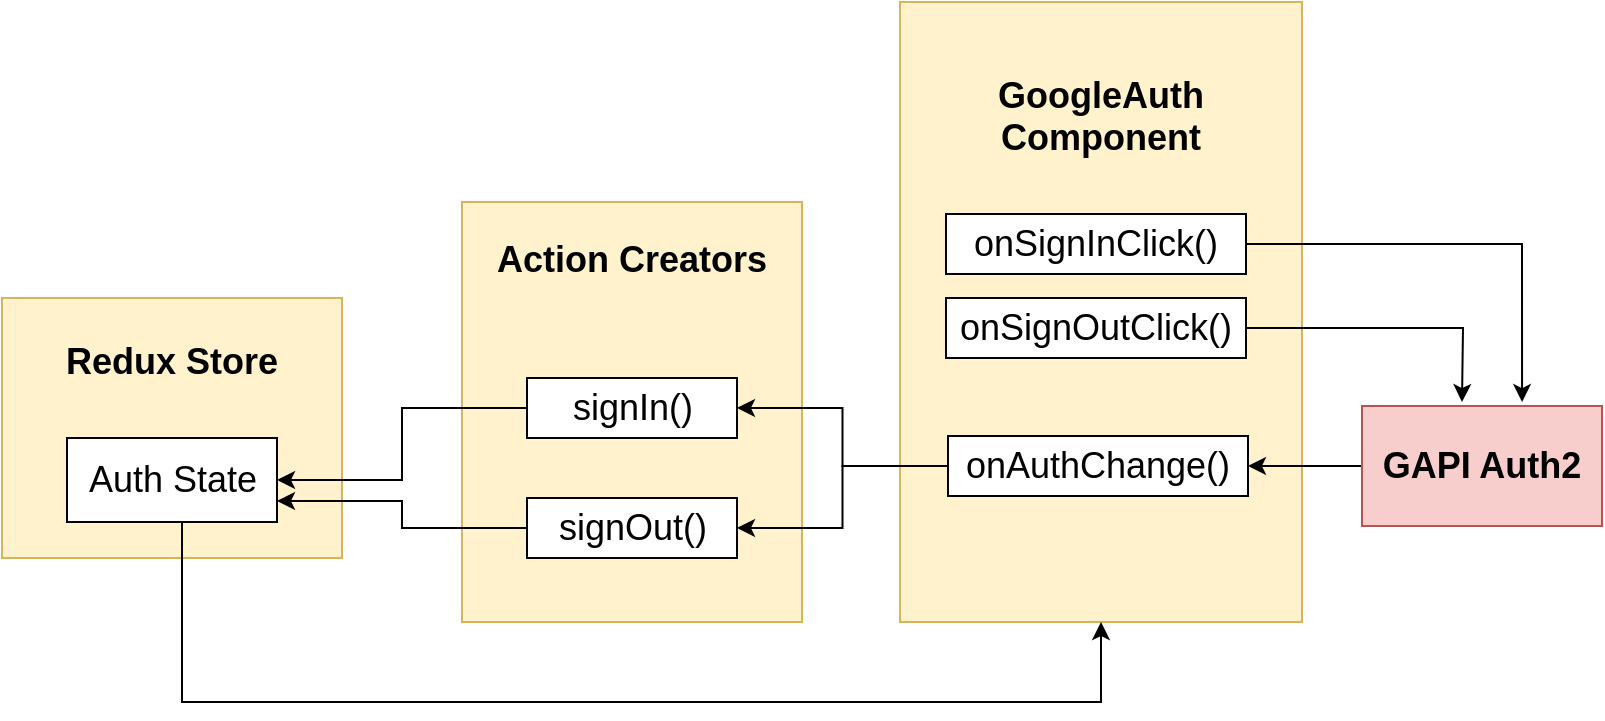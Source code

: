 <mxfile version="20.0.4" type="device"><diagram id="tVrFE_ptqn1efXy4vpBY" name="Page-1"><mxGraphModel dx="1380" dy="774" grid="1" gridSize="10" guides="1" tooltips="1" connect="1" arrows="1" fold="1" page="1" pageScale="1" pageWidth="850" pageHeight="1100" math="0" shadow="0"><root><mxCell id="0"/><mxCell id="1" parent="0"/><mxCell id="CbP1CKJ5RRaYv1pLF7KD-1" value="&lt;font style=&quot;font-size: 18px;&quot;&gt;&lt;b&gt;Redux Store&lt;br&gt;&lt;/b&gt;&lt;br&gt;&lt;br&gt;&lt;br&gt;&lt;/font&gt;" style="rounded=0;whiteSpace=wrap;html=1;fillColor=#fff2cc;strokeColor=#d6b656;" vertex="1" parent="1"><mxGeometry x="25" y="428" width="170" height="130" as="geometry"/></mxCell><mxCell id="CbP1CKJ5RRaYv1pLF7KD-2" value="&lt;font style=&quot;font-size: 18px;&quot;&gt;&lt;b&gt;Action Creators&lt;br&gt;&lt;/b&gt;&lt;br&gt;&lt;br&gt;&lt;br&gt;&lt;br&gt;&lt;br&gt;&lt;br&gt;&lt;br&gt;&lt;/font&gt;" style="rounded=0;whiteSpace=wrap;html=1;fillColor=#fff2cc;strokeColor=#d6b656;" vertex="1" parent="1"><mxGeometry x="255" y="380" width="170" height="210" as="geometry"/></mxCell><mxCell id="CbP1CKJ5RRaYv1pLF7KD-3" value="&lt;font style=&quot;font-size: 18px;&quot;&gt;&lt;b&gt;GoogleAuth Component&lt;br&gt;&lt;br&gt;&lt;br&gt;&lt;br&gt;&lt;br&gt;&lt;br&gt;&lt;br&gt;&lt;br&gt;&lt;br&gt;&lt;br&gt;&lt;/b&gt;&lt;/font&gt;" style="rounded=0;whiteSpace=wrap;html=1;fillColor=#fff2cc;strokeColor=#d6b656;" vertex="1" parent="1"><mxGeometry x="474" y="280" width="201" height="310" as="geometry"/></mxCell><mxCell id="CbP1CKJ5RRaYv1pLF7KD-18" style="edgeStyle=orthogonalEdgeStyle;rounded=0;orthogonalLoop=1;jettySize=auto;html=1;fontSize=18;" edge="1" parent="1" source="CbP1CKJ5RRaYv1pLF7KD-4" target="CbP1CKJ5RRaYv1pLF7KD-6"><mxGeometry relative="1" as="geometry"/></mxCell><mxCell id="CbP1CKJ5RRaYv1pLF7KD-4" value="&lt;b&gt;GAPI Auth2&lt;/b&gt;" style="rounded=0;whiteSpace=wrap;html=1;fontSize=18;fillColor=#f8cecc;strokeColor=#b85450;" vertex="1" parent="1"><mxGeometry x="705" y="482" width="120" height="60" as="geometry"/></mxCell><mxCell id="CbP1CKJ5RRaYv1pLF7KD-21" style="edgeStyle=orthogonalEdgeStyle;rounded=0;orthogonalLoop=1;jettySize=auto;html=1;entryX=0.667;entryY=-0.033;entryDx=0;entryDy=0;entryPerimeter=0;fontSize=18;" edge="1" parent="1" source="CbP1CKJ5RRaYv1pLF7KD-5" target="CbP1CKJ5RRaYv1pLF7KD-4"><mxGeometry relative="1" as="geometry"/></mxCell><mxCell id="CbP1CKJ5RRaYv1pLF7KD-5" value="onSignInClick()" style="rounded=0;whiteSpace=wrap;html=1;fontSize=18;" vertex="1" parent="1"><mxGeometry x="497" y="386" width="150" height="30" as="geometry"/></mxCell><mxCell id="CbP1CKJ5RRaYv1pLF7KD-16" style="edgeStyle=orthogonalEdgeStyle;rounded=0;orthogonalLoop=1;jettySize=auto;html=1;entryX=1;entryY=0.5;entryDx=0;entryDy=0;fontSize=18;" edge="1" parent="1" source="CbP1CKJ5RRaYv1pLF7KD-6" target="CbP1CKJ5RRaYv1pLF7KD-9"><mxGeometry relative="1" as="geometry"/></mxCell><mxCell id="CbP1CKJ5RRaYv1pLF7KD-17" style="edgeStyle=orthogonalEdgeStyle;rounded=0;orthogonalLoop=1;jettySize=auto;html=1;entryX=1;entryY=0.5;entryDx=0;entryDy=0;fontSize=18;" edge="1" parent="1" source="CbP1CKJ5RRaYv1pLF7KD-6" target="CbP1CKJ5RRaYv1pLF7KD-10"><mxGeometry relative="1" as="geometry"/></mxCell><mxCell id="CbP1CKJ5RRaYv1pLF7KD-6" value="onAuthChange()" style="rounded=0;whiteSpace=wrap;html=1;fontSize=18;" vertex="1" parent="1"><mxGeometry x="498" y="497" width="150" height="30" as="geometry"/></mxCell><mxCell id="CbP1CKJ5RRaYv1pLF7KD-22" style="edgeStyle=orthogonalEdgeStyle;rounded=0;orthogonalLoop=1;jettySize=auto;html=1;fontSize=18;" edge="1" parent="1" source="CbP1CKJ5RRaYv1pLF7KD-7"><mxGeometry relative="1" as="geometry"><mxPoint x="755" y="480" as="targetPoint"/></mxGeometry></mxCell><mxCell id="CbP1CKJ5RRaYv1pLF7KD-7" value="onSignOutClick()" style="rounded=0;whiteSpace=wrap;html=1;fontSize=18;" vertex="1" parent="1"><mxGeometry x="497" y="428" width="150" height="30" as="geometry"/></mxCell><mxCell id="CbP1CKJ5RRaYv1pLF7KD-23" style="edgeStyle=orthogonalEdgeStyle;rounded=0;orthogonalLoop=1;jettySize=auto;html=1;entryX=0.5;entryY=1;entryDx=0;entryDy=0;fontSize=18;" edge="1" parent="1" source="CbP1CKJ5RRaYv1pLF7KD-8" target="CbP1CKJ5RRaYv1pLF7KD-3"><mxGeometry relative="1" as="geometry"><Array as="points"><mxPoint x="115" y="630"/><mxPoint x="575" y="630"/></Array></mxGeometry></mxCell><mxCell id="CbP1CKJ5RRaYv1pLF7KD-8" value="Auth State" style="rounded=0;whiteSpace=wrap;html=1;fontSize=18;" vertex="1" parent="1"><mxGeometry x="57.5" y="498" width="105" height="42" as="geometry"/></mxCell><mxCell id="CbP1CKJ5RRaYv1pLF7KD-14" style="edgeStyle=orthogonalEdgeStyle;rounded=0;orthogonalLoop=1;jettySize=auto;html=1;fontSize=18;" edge="1" parent="1" source="CbP1CKJ5RRaYv1pLF7KD-9" target="CbP1CKJ5RRaYv1pLF7KD-8"><mxGeometry relative="1" as="geometry"/></mxCell><mxCell id="CbP1CKJ5RRaYv1pLF7KD-9" value="signIn()" style="rounded=0;whiteSpace=wrap;html=1;fontSize=18;" vertex="1" parent="1"><mxGeometry x="287.5" y="468" width="105" height="30" as="geometry"/></mxCell><mxCell id="CbP1CKJ5RRaYv1pLF7KD-15" style="edgeStyle=orthogonalEdgeStyle;rounded=0;orthogonalLoop=1;jettySize=auto;html=1;entryX=1;entryY=0.75;entryDx=0;entryDy=0;fontSize=18;" edge="1" parent="1" source="CbP1CKJ5RRaYv1pLF7KD-10" target="CbP1CKJ5RRaYv1pLF7KD-8"><mxGeometry relative="1" as="geometry"/></mxCell><mxCell id="CbP1CKJ5RRaYv1pLF7KD-10" value="signOut()" style="rounded=0;whiteSpace=wrap;html=1;fontSize=18;" vertex="1" parent="1"><mxGeometry x="287.5" y="528" width="105" height="30" as="geometry"/></mxCell></root></mxGraphModel></diagram></mxfile>